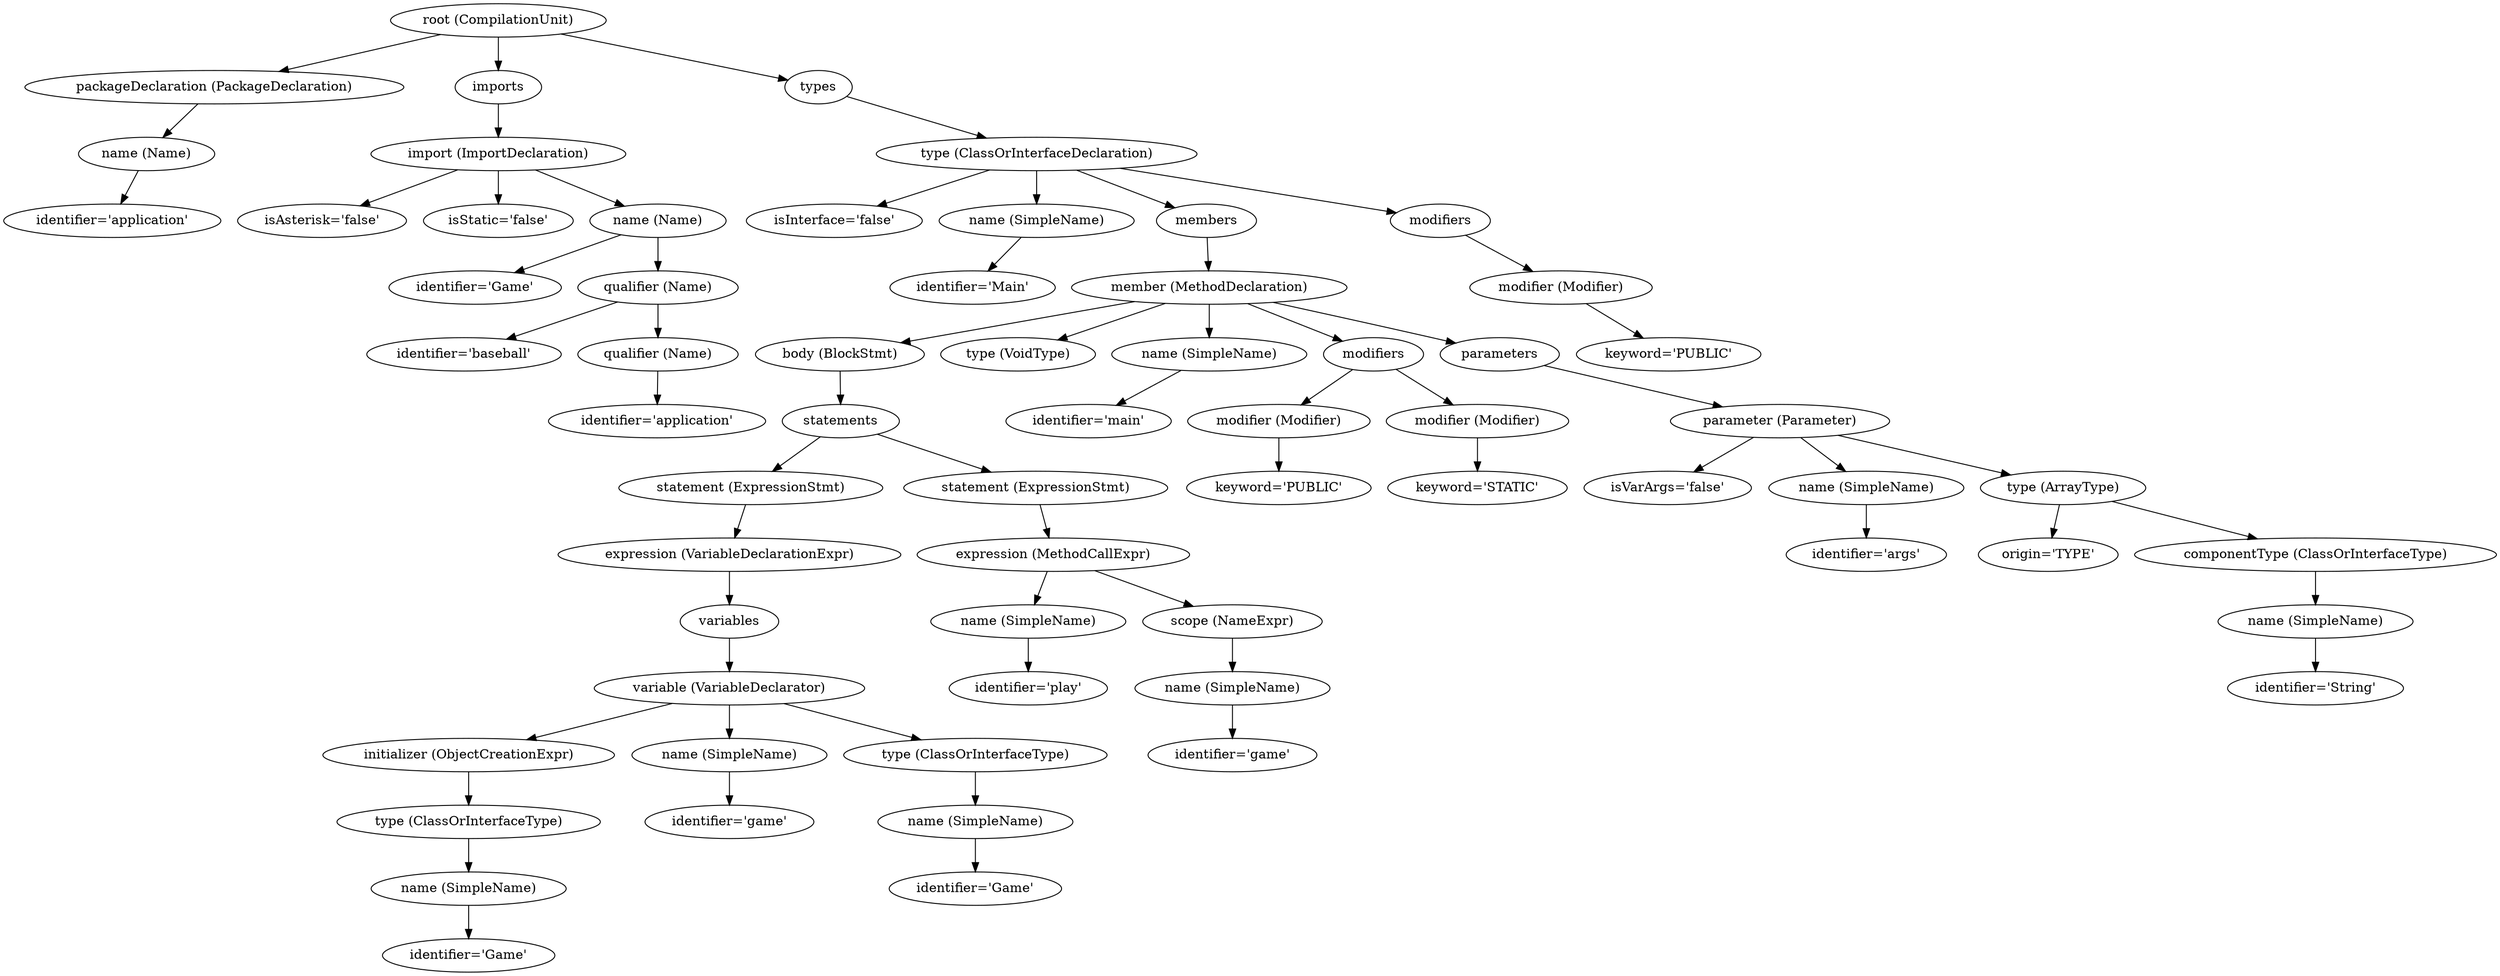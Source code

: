 digraph {
n0 [label="root (CompilationUnit)"];
n1 [label="packageDeclaration (PackageDeclaration)"];
n0 -> n1;
n2 [label="name (Name)"];
n1 -> n2;
n3 [label="identifier='application'"];
n2 -> n3;
n4 [label="imports"];
n0 -> n4;
n5 [label="import (ImportDeclaration)"];
n4 -> n5;
n6 [label="isAsterisk='false'"];
n5 -> n6;
n7 [label="isStatic='false'"];
n5 -> n7;
n8 [label="name (Name)"];
n5 -> n8;
n9 [label="identifier='Game'"];
n8 -> n9;
n10 [label="qualifier (Name)"];
n8 -> n10;
n11 [label="identifier='baseball'"];
n10 -> n11;
n12 [label="qualifier (Name)"];
n10 -> n12;
n13 [label="identifier='application'"];
n12 -> n13;
n14 [label="types"];
n0 -> n14;
n15 [label="type (ClassOrInterfaceDeclaration)"];
n14 -> n15;
n16 [label="isInterface='false'"];
n15 -> n16;
n17 [label="name (SimpleName)"];
n15 -> n17;
n18 [label="identifier='Main'"];
n17 -> n18;
n19 [label="members"];
n15 -> n19;
n20 [label="member (MethodDeclaration)"];
n19 -> n20;
n21 [label="body (BlockStmt)"];
n20 -> n21;
n22 [label="statements"];
n21 -> n22;
n23 [label="statement (ExpressionStmt)"];
n22 -> n23;
n24 [label="expression (VariableDeclarationExpr)"];
n23 -> n24;
n25 [label="variables"];
n24 -> n25;
n26 [label="variable (VariableDeclarator)"];
n25 -> n26;
n27 [label="initializer (ObjectCreationExpr)"];
n26 -> n27;
n28 [label="type (ClassOrInterfaceType)"];
n27 -> n28;
n29 [label="name (SimpleName)"];
n28 -> n29;
n30 [label="identifier='Game'"];
n29 -> n30;
n31 [label="name (SimpleName)"];
n26 -> n31;
n32 [label="identifier='game'"];
n31 -> n32;
n33 [label="type (ClassOrInterfaceType)"];
n26 -> n33;
n34 [label="name (SimpleName)"];
n33 -> n34;
n35 [label="identifier='Game'"];
n34 -> n35;
n36 [label="statement (ExpressionStmt)"];
n22 -> n36;
n37 [label="expression (MethodCallExpr)"];
n36 -> n37;
n38 [label="name (SimpleName)"];
n37 -> n38;
n39 [label="identifier='play'"];
n38 -> n39;
n40 [label="scope (NameExpr)"];
n37 -> n40;
n41 [label="name (SimpleName)"];
n40 -> n41;
n42 [label="identifier='game'"];
n41 -> n42;
n43 [label="type (VoidType)"];
n20 -> n43;
n44 [label="name (SimpleName)"];
n20 -> n44;
n45 [label="identifier='main'"];
n44 -> n45;
n46 [label="modifiers"];
n20 -> n46;
n47 [label="modifier (Modifier)"];
n46 -> n47;
n48 [label="keyword='PUBLIC'"];
n47 -> n48;
n49 [label="modifier (Modifier)"];
n46 -> n49;
n50 [label="keyword='STATIC'"];
n49 -> n50;
n51 [label="parameters"];
n20 -> n51;
n52 [label="parameter (Parameter)"];
n51 -> n52;
n53 [label="isVarArgs='false'"];
n52 -> n53;
n54 [label="name (SimpleName)"];
n52 -> n54;
n55 [label="identifier='args'"];
n54 -> n55;
n56 [label="type (ArrayType)"];
n52 -> n56;
n57 [label="origin='TYPE'"];
n56 -> n57;
n58 [label="componentType (ClassOrInterfaceType)"];
n56 -> n58;
n59 [label="name (SimpleName)"];
n58 -> n59;
n60 [label="identifier='String'"];
n59 -> n60;
n61 [label="modifiers"];
n15 -> n61;
n62 [label="modifier (Modifier)"];
n61 -> n62;
n63 [label="keyword='PUBLIC'"];
n62 -> n63;
}